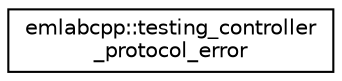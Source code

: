 digraph "Graphical Class Hierarchy"
{
 // LATEX_PDF_SIZE
  edge [fontname="Helvetica",fontsize="10",labelfontname="Helvetica",labelfontsize="10"];
  node [fontname="Helvetica",fontsize="10",shape=record];
  rankdir="LR";
  Node0 [label="emlabcpp::testing_controller\l_protocol_error",height=0.2,width=0.4,color="black", fillcolor="white", style="filled",URL="$structemlabcpp_1_1testing__controller__protocol__error.html",tooltip=" "];
}
